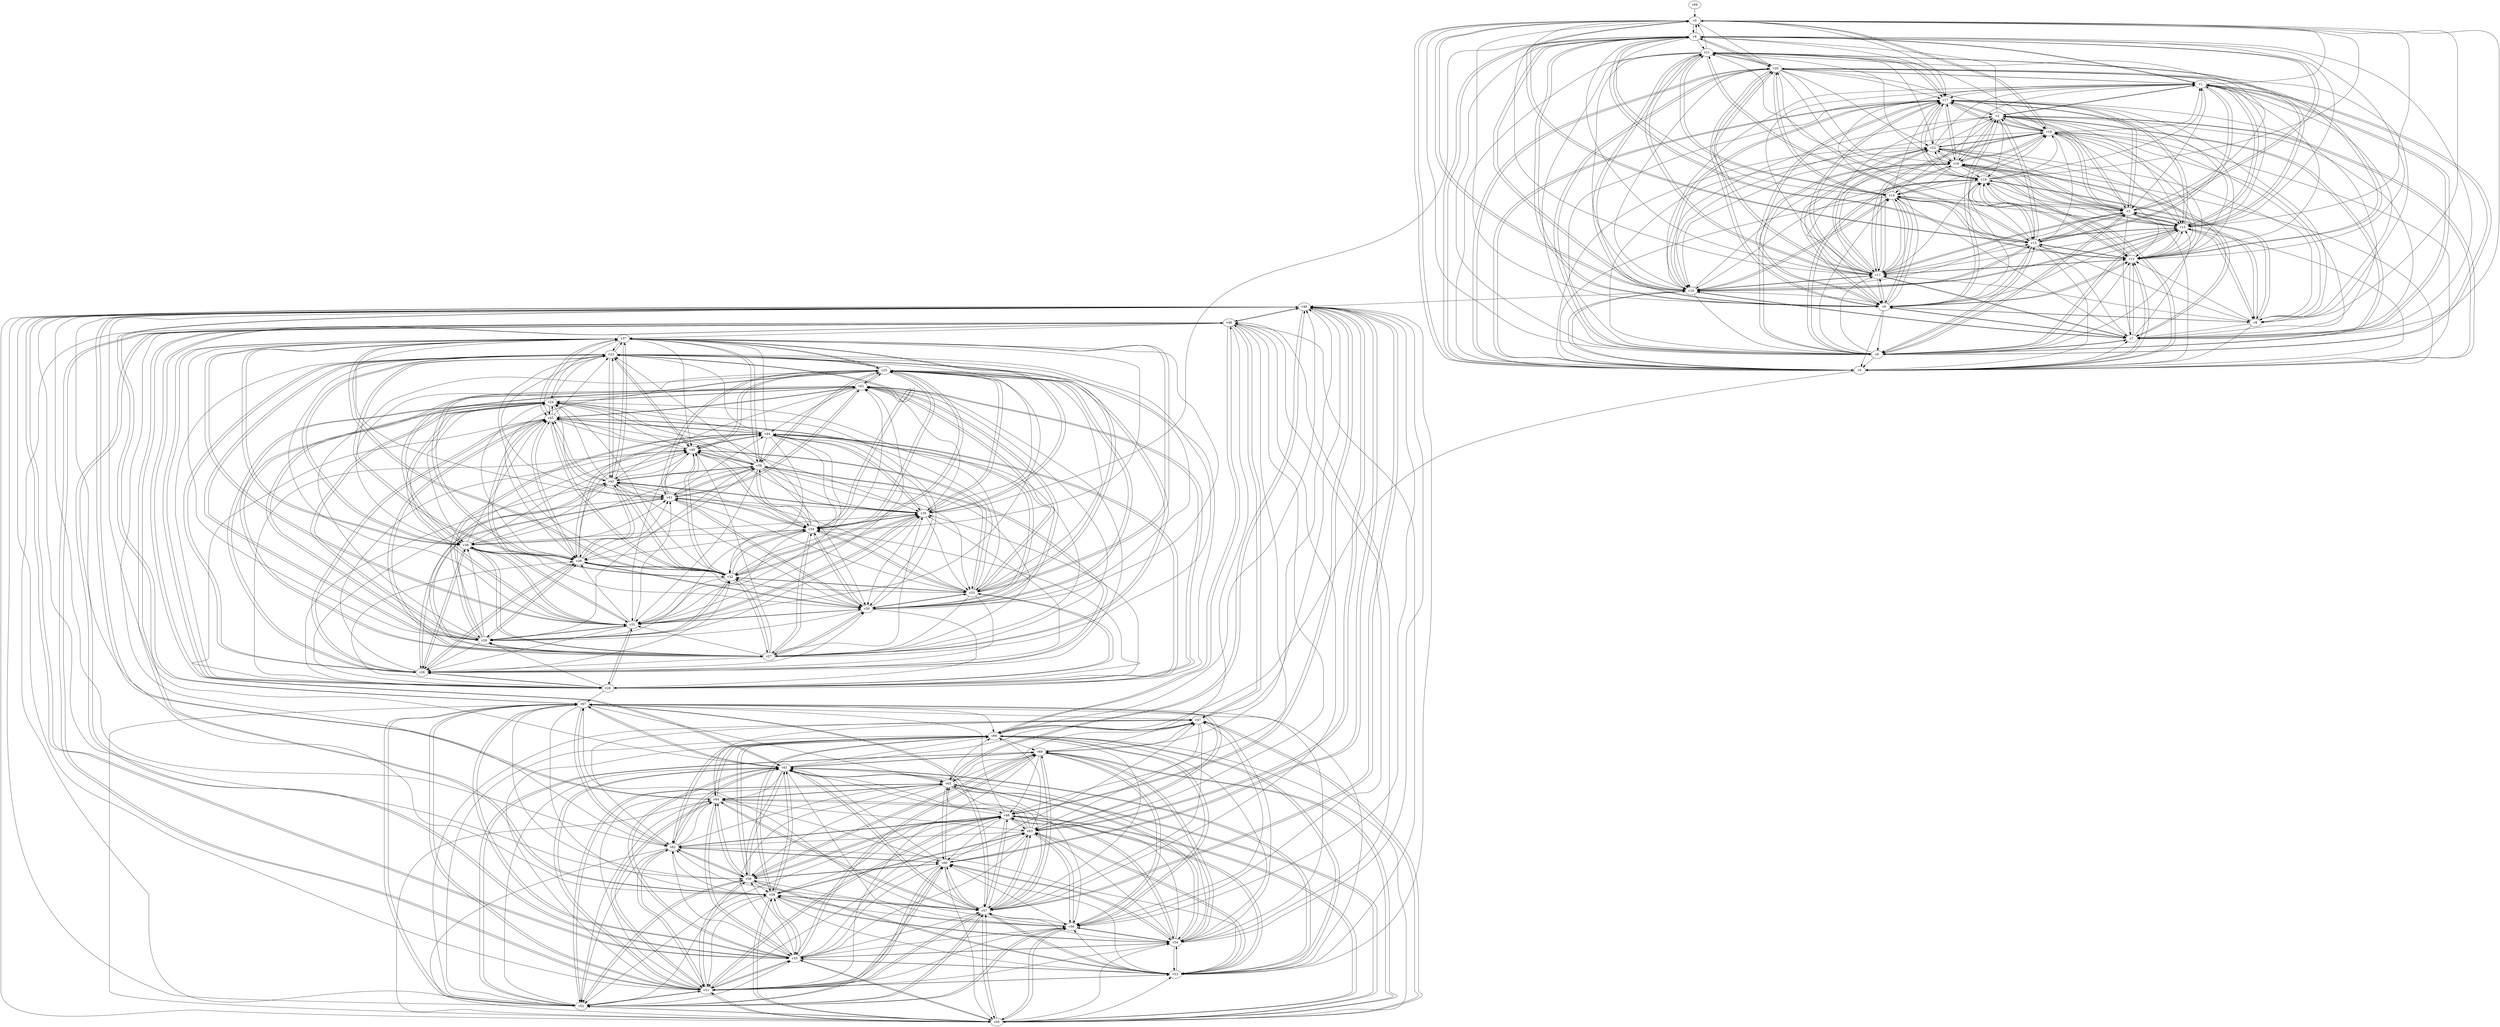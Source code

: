 digraph buchi_test091 {
    v0 [name="v0", player=0, priority=0];
    v1 [name="v1", player=0, priority=1];
    v2 [name="v2", player=0, priority=1];
    v3 [name="v3", player=1, priority=1];
    v4 [name="v4", player=1, priority=1];
    v5 [name="v5", player=0, priority=0];
    v6 [name="v6", player=1, priority=0];
    v7 [name="v7", player=1, priority=0];
    v8 [name="v8", player=0, priority=1];
    v9 [name="v9", player=1, priority=1];
    v10 [name="v10", player=1, priority=0];
    v11 [name="v11", player=1, priority=0];
    v12 [name="v12", player=0, priority=1];
    v13 [name="v13", player=0, priority=1];
    v14 [name="v14", player=0, priority=0];
    v15 [name="v15", player=1, priority=1];
    v16 [name="v16", player=1, priority=1];
    v17 [name="v17", player=0, priority=0];
    v18 [name="v18", player=1, priority=0];
    v19 [name="v19", player=1, priority=0];
    v20 [name="v20", player=0, priority=0];
    v21 [name="v21", player=1, priority=1];
    v22 [name="v22", player=1, priority=0];
    v23 [name="v23", player=1, priority=1];
    v24 [name="v24", player=1, priority=1];
    v25 [name="v25", player=1, priority=0];
    v26 [name="v26", player=0, priority=0];
    v27 [name="v27", player=0, priority=0];
    v28 [name="v28", player=1, priority=0];
    v29 [name="v29", player=0, priority=0];
    v30 [name="v30", player=0, priority=0];
    v31 [name="v31", player=1, priority=1];
    v32 [name="v32", player=1, priority=0];
    v33 [name="v33", player=0, priority=1];
    v34 [name="v34", player=0, priority=0];
    v35 [name="v35", player=1, priority=1];
    v36 [name="v36", player=1, priority=0];
    v37 [name="v37", player=0, priority=1];
    v38 [name="v38", player=0, priority=1];
    v39 [name="v39", player=1, priority=0];
    v40 [name="v40", player=0, priority=1];
    v41 [name="v41", player=1, priority=1];
    v42 [name="v42", player=1, priority=0];
    v43 [name="v43", player=1, priority=1];
    v44 [name="v44", player=1, priority=1];
    v45 [name="v45", player=1, priority=0];
    v46 [name="v46", player=1, priority=1];
    v47 [name="v47", player=1, priority=1];
    v48 [name="v48", player=0, priority=1];
    v49 [name="v49", player=1, priority=1];
    v50 [name="v50", player=1, priority=1];
    v51 [name="v51", player=0, priority=0];
    v52 [name="v52", player=0, priority=0];
    v53 [name="v53", player=0, priority=1];
    v54 [name="v54", player=0, priority=1];
    v55 [name="v55", player=1, priority=1];
    v56 [name="v56", player=1, priority=1];
    v57 [name="v57", player=1, priority=0];
    v58 [name="v58", player=0, priority=1];
    v59 [name="v59", player=0, priority=1];
    v60 [name="v60", player=0, priority=1];
    v61 [name="v61", player=0, priority=0];
    v62 [name="v62", player=0, priority=1];
    v63 [name="v63", player=0, priority=1];
    v64 [name="v64", player=0, priority=1];
    v65 [name="v65", player=0, priority=0];
    v66 [name="v66", player=0, priority=1];
    v67 [name="v67", player=0, priority=0];
    v68 [name="v68", player=1, priority=0];
    v69 [name="v69", player=1, priority=1];
    v15 -> v21;
    v38 -> v23;
    v55 -> v57;
    v7 -> v17;
    v18 -> v17;
    v26 -> v30;
    v59 -> v55;
    v67 -> v59;
    v47 -> v62;
    v26 -> v39;
    v8 -> v0;
    v19 -> v0;
    v28 -> v67;
    v29 -> v32;
    v8 -> v9;
    v0 -> v5;
    v8 -> v18;
    v48 -> v54;
    v11 -> v14;
    v48 -> v63;
    v63 -> v61;
    v44 -> v29;
    v41 -> v42;
    v52 -> v51;
    v25 -> v34;
    v22 -> v10;
    v3 -> v6;
    v22 -> v19;
    v3 -> v15;
    v66 -> v53;
    v34 -> v30;
    v45 -> v30;
    v51 -> v64;
    v66 -> v62;
    v37 -> v35;
    v68 -> v48;
    v18 -> v3;
    v15 -> v16;
    v67 -> v54;
    v7 -> v12;
    v18 -> v12;
    v55 -> v61;
    v59 -> v50;
    v67 -> v63;
    v18 -> v21;
    v47 -> v57;
    v47 -> v66;
    v29 -> v27;
    v29 -> v36;
    v48 -> v49;
    v0 -> v9;
    v11 -> v9;
    v48 -> v58;
    v63 -> v56;
    v41 -> v28;
    v33 -> v24;
    v44 -> v24;
    v62 -> v60;
    v52 -> v46;
    v54 -> v65;
    v33 -> v42;
    v25 -> v38;
    v10 -> v49;
    v51 -> v50;
    v3 -> v10;
    v14 -> v10;
    v34 -> v25;
    v3 -> v19;
    v14 -> v19;
    v66 -> v57;
    v37 -> v30;
    v15 -> v11;
    v67 -> v49;
    v36 -> v43;
    v55 -> v56;
    v67 -> v58;
    v7 -> v16;
    v59 -> v54;
    v59 -> v63;
    v29 -> v31;
    v40 -> v31;
    v11 -> v4;
    v29 -> v40;
    v48 -> v53;
    v41 -> v23;
    v10 -> v17;
    v2 -> v13;
    v54 -> v51;
    v33 -> v28;
    v44 -> v28;
    v62 -> v64;
    v54 -> v60;
    v33 -> v37;
    v44 -> v37;
    v22 -> v9;
    v25 -> v42;
    v3 -> v5;
    v14 -> v5;
    v43 -> v41;
    v51 -> v63;
    v36 -> v29;
    v15 -> v6;
    v28 -> v25;
    v55 -> v51;
    v28 -> v34;
    v7 -> v11;
    v59 -> v49;
    v28 -> v43;
    v6 -> v15;
    v47 -> v65;
    v21 -> v13;
    v29 -> v26;
    v58 -> v62;
    v29 -> v35;
    v40 -> v35;
    v61 -> v67;
    v29 -> v44;
    v40 -> v44;
    v62 -> v50;
    v54 -> v46;
    v33 -> v23;
    v44 -> v23;
    v62 -> v59;
    v2 -> v17;
    v54 -> v55;
    v67 -> v50;
    v54 -> v64;
    v32 -> v36;
    v43 -> v36;
    v51 -> v49;
    v14 -> v9;
    v32 -> v45;
    v43 -> v45;
    v24 -> v41;
    v51 -> v58;
    v66 -> v47;
    v66 -> v56;
    v51 -> v67;
    v36 -> v24;
    v55 -> v46;
    v28 -> v29;
    v58 -> v48;
    v21 -> v17;
    v50 -> v53;
    v58 -> v66;
    v61 -> v53;
    v61 -> v62;
    v10 -> v7;
    v39 -> v43;
    v2 -> v3;
    v10 -> v16;
    v2 -> v12;
    v54 -> v59;
    v54 -> v68;
    v32 -> v31;
    v22 -> v8;
    v24 -> v27;
    v3 -> v4;
    v32 -> v40;
    v43 -> v40;
    v51 -> v53;
    v24 -> v45;
    v65 -> v55;
    v17 -> v15;
    v65 -> v64;
    v9 -> v11;
    v5 -> v22;
    v57 -> v60;
    v9 -> v20;
    v28 -> v33;
    v47 -> v46;
    v49 -> v65;
    v28 -> v42;
    v6 -> v5;
    v6 -> v14;
    v58 -> v52;
    v50 -> v48;
    v29 -> v25;
    v40 -> v25;
    v42 -> v44;
    v50 -> v57;
    v58 -> v61;
    v61 -> v57;
    v61 -> v66;
    v39 -> v38;
    v10 -> v11;
    v2 -> v7;
    v62 -> v58;
    v2 -> v16;
    v54 -> v63;
    v32 -> v35;
    v16 -> v18;
    v43 -> v35;
    v24 -> v31;
    v35 -> v31;
    v51 -> v48;
    v53 -> v67;
    v65 -> v50;
    v17 -> v10;
    v36 -> v23;
    v9 -> v6;
    v5 -> v17;
    v17 -> v19;
    v36 -> v32;
    v9 -> v15;
    v46 -> v55;
    v57 -> v64;
    v65 -> v68;
    v68 -> v55;
    v49 -> v60;
    v28 -> v37;
    v6 -> v0;
    v6 -> v18;
    v58 -> v56;
    v21 -> v16;
    v50 -> v52;
    v39 -> v24;
    v39 -> v33;
    v31 -> v29;
    v10 -> v6;
    v23 -> v25;
    v31 -> v38;
    v23 -> v34;
    v54 -> v49;
    v23 -> v43;
    v13 -> v8;
    v1 -> v15;
    v43 -> v30;
    v24 -> v26;
    v43 -> v39;
    v16 -> v22;
    v56 -> v67;
    v35 -> v44;
    v17 -> v5;
    v65 -> v54;
    v9 -> v1;
    v5 -> v12;
    v57 -> v50;
    v68 -> v50;
    v49 -> v46;
    v46 -> v59;
    v57 -> v59;
    v9 -> v19;
    v49 -> v55;
    v46 -> v68;
    v57 -> v68;
    v49 -> v64;
    v42 -> v25;
    v6 -> v13;
    v58 -> v51;
    v27 -> v45;
    v50 -> v47;
    v61 -> v47;
    v30 -> v41;
    v42 -> v43;
    v50 -> v56;
    v61 -> v56;
    v20 -> v15;
    v31 -> v24;
    v39 -> v37;
    v12 -> v20;
    v23 -> v29;
    v31 -> v42;
    v23 -> v38;
    v13 -> v3;
    v1 -> v10;
    v13 -> v12;
    v32 -> v25;
    v53 -> v48;
    v64 -> v48;
    v13 -> v21;
    v53 -> v57;
    v64 -> v57;
    v16 -> v17;
    v35 -> v30;
    v53 -> v66;
    v64 -> v66;
    v65 -> v49;
    v38 -> v32;
    v5 -> v7;
    v17 -> v9;
    v65 -> v58;
    v9 -> v5;
    v38 -> v41;
    v5 -> v16;
    v68 -> v54;
    v9 -> v14;
    v46 -> v63;
    v57 -> v63;
    v49 -> v68;
    v27 -> v31;
    v30 -> v27;
    v42 -> v29;
    v27 -> v40;
    v30 -> v36;
    v20 -> v1;
    v42 -> v38;
    v50 -> v51;
    v61 -> v51;
    v30 -> v45;
    v20 -> v10;
    v39 -> v23;
    v60 -> v55;
    v12 -> v15;
    v31 -> v28;
    v39 -> v41;
    v52 -> v60;
    v31 -> v37;
    v4 -> v20;
    v23 -> v33;
    v16 -> v3;
    v34 -> v39;
    v64 -> v52;
    v16 -> v12;
    v35 -> v25;
    v53 -> v61;
    v56 -> v66;
    v38 -> v27;
    v5 -> v2;
    v38 -> v36;
    v46 -> v49;
    v57 -> v49;
    v38 -> v45;
    v68 -> v58;
    v19 -> v13;
    v49 -> v63;
    v27 -> v26;
    v19 -> v22;
    v42 -> v24;
    v27 -> v35;
    v11 -> v18;
    v30 -> v31;
    v42 -> v33;
    v48 -> v67;
    v63 -> v65;
    v20 -> v5;
    v12 -> v1;
    v20 -> v14;
    v60 -> v50;
    v39 -> v27;
    v4 -> v6;
    v12 -> v19;
    v52 -> v55;
    v23 -> v28;
    v23 -> v37;
    v1 -> v0;
    v13 -> v2;
    v16 -> v7;
    v34 -> v43;
    v45 -> v43;
    v37 -> v39;
    v53 -> v56;
    v56 -> v52;
    v64 -> v65;
    v69 -> v0;
    v38 -> v31;
    v26 -> v38;
    v38 -> v40;
    v19 -> v8;
    v0 -> v4;
    v19 -> v17;
    v8 -> v17;
    v27 -> v30;
    v0 -> v13;
    v11 -> v13;
    v42 -> v28;
    v48 -> v62;
    v11 -> v22;
    v63 -> v60;
    v20 -> v9;
    v12 -> v5;
    v20 -> v18;
    v4 -> v1;
    v60 -> v54;
    v12 -> v14;
    v52 -> v50;
    v4 -> v10;
    v52 -> v59;
    v52 -> v68;
    v1 -> v4;
    v37 -> v25;
    v16 -> v2;
    v34 -> v38;
    v1 -> v13;
    v37 -> v34;
    v53 -> v51;
    v56 -> v47;
    v64 -> v51;
    v64 -> v60;
    v37 -> v43;
    v26 -> v24;
    v38 -> v26;
    v67 -> v62;
    v38 -> v35;
    v26 -> v42;
    v8 -> v3;
    v19 -> v3;
    v8 -> v12;
    v27 -> v25;
    v48 -> v57;
    v0 -> v17;
    v11 -> v17;
    v20 -> v4;
    v60 -> v49;
    v33 -> v32;
    v44 -> v32;
    v12 -> v9;
    v60 -> v58;
    v4 -> v5;
    v33 -> v41;
    v25 -> v37;
    v4 -> v14;
    v34 -> v24;
    v45 -> v24;
    v34 -> v33;
    v53 -> v46;
    v45 -> v42;
    v37 -> v38;
    v15 -> v1;
    v15 -> v10;
    v7 -> v6;
    v18 -> v6;
    v67 -> v57;
    v7 -> v15;
    v59 -> v53;
    v26 -> v28;
    v38 -> v30;
    v55 -> v64;
    v67 -> v66;
    v8 -> v7;
    v11 -> v3;
    v29 -> v39;
    v19 -> v16;
    v40 -> v39;
    v48 -> v52;
    v11 -> v12;
    v30 -> v25;
    v48 -> v61;
    v11 -> v21;
    v63 -> v59;
    v33 -> v27;
    v44 -> v27;
    v41 -> v40;
    v25 -> v23;
    v4 -> v0;
    v33 -> v36;
    v44 -> v36;
    v25 -> v32;
    v52 -> v49;
    v4 -> v9;
    v44 -> v45;
    v52 -> v58;
    v25 -> v41;
    v3 -> v13;
    v14 -> v13;
    v45 -> v28;
    v51 -> v62;
    v3 -> v22;
    v37 -> v24;
    v45 -> v37;
    v37 -> v33;
    v15 -> v5;
    v7 -> v1;
    v18 -> v1;
    v15 -> v14;
    v55 -> v50;
    v67 -> v52;
    v7 -> v10;
    v18 -> v10;
    v26 -> v23;
    v55 -> v59;
    v67 -> v61;
    v7 -> v19;
    v18 -> v19;
    v26 -> v32;
    v55 -> v68;
    v59 -> v57;
    v47 -> v64;
    v59 -> v66;
    v19 -> v2;
    v29 -> v34;
    v40 -> v34;
    v8 -> v11;
    v19 -> v11;
    v0 -> v7;
    v11 -> v7;
    v11 -> v16;
    v41 -> v26;
    v41 -> v35;
    v62 -> v67;
    v41 -> v44;
    v25 -> v27;
    v33 -> v40;
    v22 -> v3;
    v44 -> v40;
    v25 -> v36;
    v22 -> v12;
    v3 -> v8;
    v66 -> v46;
    v22 -> v21;
    v34 -> v23;
    v45 -> v23;
    v3 -> v17;
    v14 -> v17;
    v45 -> v32;
    v51 -> v57;
    v51 -> v66;
    v37 -> v28;
    v66 -> v64;
    v15 -> v0;
    v67 -> v47;
    v18 -> v5;
    v36 -> v41;
    v15 -> v18;
    v55 -> v54;
    v18 -> v14;
    v47 -> v50;
    v55 -> v63;
    v67 -> v65;
    v59 -> v61;
    v19 -> v6;
    v11 -> v2;
    v29 -> v38;
    v48 -> v51;
    v63 -> v49;
    v10 -> v15;
    v62 -> v53;
    v41 -> v30;
    v33 -> v26;
    v41 -> v39;
    v44 -> v35;
    v25 -> v31;
    v33 -> v44;
    v25 -> v40;
    v14 -> v3;
    v22 -> v16;
    v51 -> v52;
    v3 -> v12;
    v14 -> v12;
    v51 -> v61;
    v66 -> v50;
    v3 -> v21;
    v14 -> v21;
    v37 -> v23;
    v66 -> v59;
    v66 -> v68;
    v15 -> v4;
    v18 -> v0;
    v15 -> v13;
    v55 -> v49;
    v67 -> v51;
    v7 -> v9;
    v36 -> v45;
    v55 -> v58;
    v47 -> v54;
    v55 -> v67;
    v47 -> v63;
    v21 -> v11;
    v6 -> v22;
    v29 -> v24;
    v40 -> v24;
    v21 -> v20;
    v58 -> v60;
    v40 -> v33;
    v5 -> v66;
    v50 -> v65;
    v61 -> v65;
    v29 -> v42;
    v62 -> v48;
    v41 -> v25;
    v2 -> v6;
    v2 -> v15;
    v54 -> v53;
    v33 -> v30;
    v44 -> v30;
    v62 -> v66;
    v22 -> v2;
    v25 -> v35;
    v32 -> v34;
    v22 -> v11;
    v3 -> v7;
    v14 -> v7;
    v32 -> v43;
    v51 -> v56;
    v3 -> v16;
    v66 -> v54;
    v51 -> v65;
    v17 -> v18;
    v36 -> v40;
    v55 -> v53;
    v28 -> v36;
    v47 -> v49;
    v21 -> v6;
    v6 -> v17;
    v21 -> v15;
    v58 -> v64;
    v29 -> v37;
    v10 -> v5;
    v2 -> v1;
    v10 -> v14;
    v62 -> v52;
    v2 -> v10;
    v54 -> v48;
    v62 -> v61;
    v2 -> v19;
    v54 -> v57;
    v32 -> v29;
    v3 -> v2;
    v32 -> v38;
    v43 -> v38;
    v35 -> v34;
    v3 -> v11;
    v14 -> v11;
    v51 -> v60;
    v35 -> v43;
    v66 -> v49;
    v66 -> v58;
    v36 -> v26;
    v5 -> v20;
    v17 -> v22;
    v55 -> v48;
    v28 -> v31;
    v57 -> v67;
    v36 -> v44;
    v28 -> v40;
    v6 -> v3;
    v6 -> v12;
    v21 -> v10;
    v61 -> v46;
    v29 -> v23;
    v40 -> v23;
    v58 -> v59;
    v21 -> v19;
    v50 -> v55;
    v40 -> v32;
    v58 -> v68;
    v61 -> v55;
    v50 -> v64;
    v61 -> v64;
    v10 -> v0;
    v39 -> v36;
    v10 -> v9;
    v39 -> v45;
    v2 -> v5;
    v31 -> v41;
    v2 -> v14;
    v62 -> v65;
    v54 -> v61;
    v32 -> v24;
    v43 -> v24;
    v22 -> v1;
    v13 -> v20;
    v32 -> v33;
    v51 -> v46;
    v24 -> v29;
    v32 -> v42;
    v51 -> v55;
    v24 -> v38;
    v65 -> v57;
    v9 -> v4;
    v57 -> v53;
    v36 -> v30;
    v65 -> v66;
    v28 -> v26;
    v46 -> v62;
    v57 -> v62;
    v9 -> v22;
    v28 -> v35;
    v49 -> v67;
    v28 -> v44;
    v6 -> v7;
    v21 -> v5;
    v6 -> v16;
    v21 -> v14;
    v50 -> v59;
    v61 -> v59;
    v50 -> v68;
    v39 -> v31;
    v61 -> v68;
    v10 -> v4;
    v39 -> v40;
    v31 -> v36;
    v10 -> v13;
    v62 -> v51;
    v2 -> v9;
    v31 -> v45;
    v13 -> v6;
    v2 -> v18;
    v54 -> v56;
    v13 -> v15;
    v16 -> v11;
    v53 -> v60;
    v32 -> v37;
    v43 -> v37;
    v35 -> v33;
    v24 -> v42;
    v35 -> v42;
    v17 -> v3;
    v65 -> v52;
    v5 -> v10;
    v17 -> v12;
    v36 -> v25;
    v9 -> v8;
    v46 -> v48;
    v17 -> v21;
    v46 -> v57;
    v57 -> v48;
    v9 -> v17;
    v49 -> v53;
    v46 -> v66;
    v65 -> v61;
    v68 -> v57;
    v49 -> v62;
    v6 -> v2;
    v21 -> v0;
    v27 -> v34;
    v6 -> v11;
    v58 -> v49;
    v21 -> v9;
    v27 -> v43;
    v6 -> v20;
    v42 -> v41;
    v50 -> v54;
    v39 -> v26;
    v20 -> v22;
    v39 -> v35;
    v12 -> v18;
    v2 -> v4;
    v23 -> v36;
    v13 -> v1;
    v1 -> v8;
    v13 -> v10;
    v32 -> v23;
    v16 -> v6;
    v43 -> v23;
    v1 -> v17;
    v53 -> v55;
    v43 -> v32;
    v16 -> v15;
    v64 -> v55;
    v56 -> v60;
    v35 -> v37;
    v65 -> v56;
    v17 -> v16;
    v57 -> v52;
    v68 -> v52;
    v9 -> v12;
    v49 -> v48;
    v46 -> v61;
    v57 -> v61;
    v68 -> v61;
    v9 -> v21;
    v49 -> v57;
    v27 -> v29;
    v27 -> v38;
    v58 -> v53;
    v30 -> v34;
    v42 -> v36;
    v50 -> v49;
    v61 -> v49;
    v42 -> v45;
    v61 -> v58;
    v20 -> v17;
    v39 -> v30;
    v12 -> v13;
    v31 -> v26;
    v60 -> v62;
    v31 -> v35;
    v23 -> v31;
    v52 -> v67;
    v31 -> v44;
    v23 -> v40;
    v1 -> v3;
    v13 -> v5;
    v16 -> v1;
    v32 -> v27;
    v43 -> v27;
    v24 -> v23;
    v16 -> v19;
    v35 -> v32;
    v5 -> v0;
    v17 -> v2;
    v17 -> v11;
    v46 -> v47;
    v65 -> v60;
    v9 -> v7;
    v26 -> v41;
    v5 -> v18;
    v46 -> v56;
    v57 -> v56;
    v68 -> v47;
    v68 -> v56;
    v27 -> v24;
    v6 -> v1;
    v8 -> v20;
    v19 -> v20;
    v30 -> v29;
    v27 -> v42;
    v20 -> v12;
    v39 -> v25;
    v20 -> v21;
    v60 -> v57;
    v39 -> v34;
    v31 -> v30;
    v4 -> v13;
    v23 -> v26;
    v23 -> v35;
    v13 -> v0;
    v34 -> v32;
    v1 -> v7;
    v13 -> v9;
    v34 -> v41;
    v13 -> v18;
    v53 -> v54;
    v16 -> v14;
    v56 -> v50;
    v53 -> v63;
    v64 -> v63;
    v56 -> v59;
    v56 -> v68;
    v5 -> v4;
    v9 -> v2;
    v26 -> v36;
    v46 -> v51;
    v57 -> v51;
    v68 -> v51;
    v26 -> v45;
    v49 -> v56;
    v8 -> v15;
    v19 -> v15;
    v0 -> v11;
    v30 -> v24;
    v48 -> v60;
    v0 -> v20;
    v11 -> v20;
    v30 -> v33;
    v63 -> v67;
    v30 -> v42;
    v20 -> v16;
    v60 -> v52;
    v60 -> v61;
    v59 -> v46;
    v52 -> v57;
    v4 -> v17;
    v23 -> v30;
    v52 -> v66;
    v34 -> v27;
    v45 -> v27;
    v1 -> v2;
    v13 -> v4;
    v35 -> v4;
    v34 -> v36;
    v45 -> v36;
    v1 -> v11;
    v37 -> v32;
    v64 -> v49;
    v16 -> v9;
    v1 -> v20;
    v37 -> v41;
    v53 -> v58;
    v56 -> v54;
    v64 -> v58;
    v56 -> v63;
    v46 -> v37;
    v26 -> v40;
    v38 -> v42;
    v19 -> v1;
    v19 -> v10;
    v27 -> v23;
    v27 -> v32;
    v63 -> v53;
    v30 -> v28;
    v42 -> v30;
    v63 -> v62;
    v41 -> v34;
    v20 -> v11;
    v60 -> v47;
    v12 -> v7;
    v4 -> v3;
    v44 -> v39;
    v12 -> v16;
    v60 -> v65;
    v4 -> v12;
    v52 -> v61;
    v4 -> v21;
    v34 -> v31;
    v45 -> v31;
    v1 -> v6;
    v34 -> v40;
    v45 -> v40;
    v37 -> v45;
    v15 -> v8;
    v15 -> v17;
    v67 -> v55;
    v7 -> v13;
    v18 -> v13;
    v55 -> v62;
    v59 -> v51;
    v18 -> v22;
    v26 -> v35;
    v38 -> v37;
    v8 -> v5;
    v19 -> v5;
    v48 -> v50;
    v0 -> v10;
    v11 -> v10;
    v48 -> v59;
    v63 -> v48;
    v0 -> v19;
    v11 -> v19;
    v30 -> v32;
    v63 -> v57;
    v63 -> v66;
    v20 -> v6;
    v33 -> v25;
    v60 -> v51;
    v33 -> v34;
    v44 -> v34;
    v12 -> v11;
    v25 -> v30;
    v52 -> v47;
    v4 -> v7;
    v33 -> v43;
    v52 -> v56;
    v25 -> v39;
    v22 -> v15;
    v52 -> v65;
    v45 -> v26;
    v14 -> v20;
    v34 -> v35;
    v45 -> v35;
    v37 -> v31;
    v45 -> v44;
    v37 -> v40;
    v15 -> v3;
    v15 -> v12;
    v18 -> v8;
}
